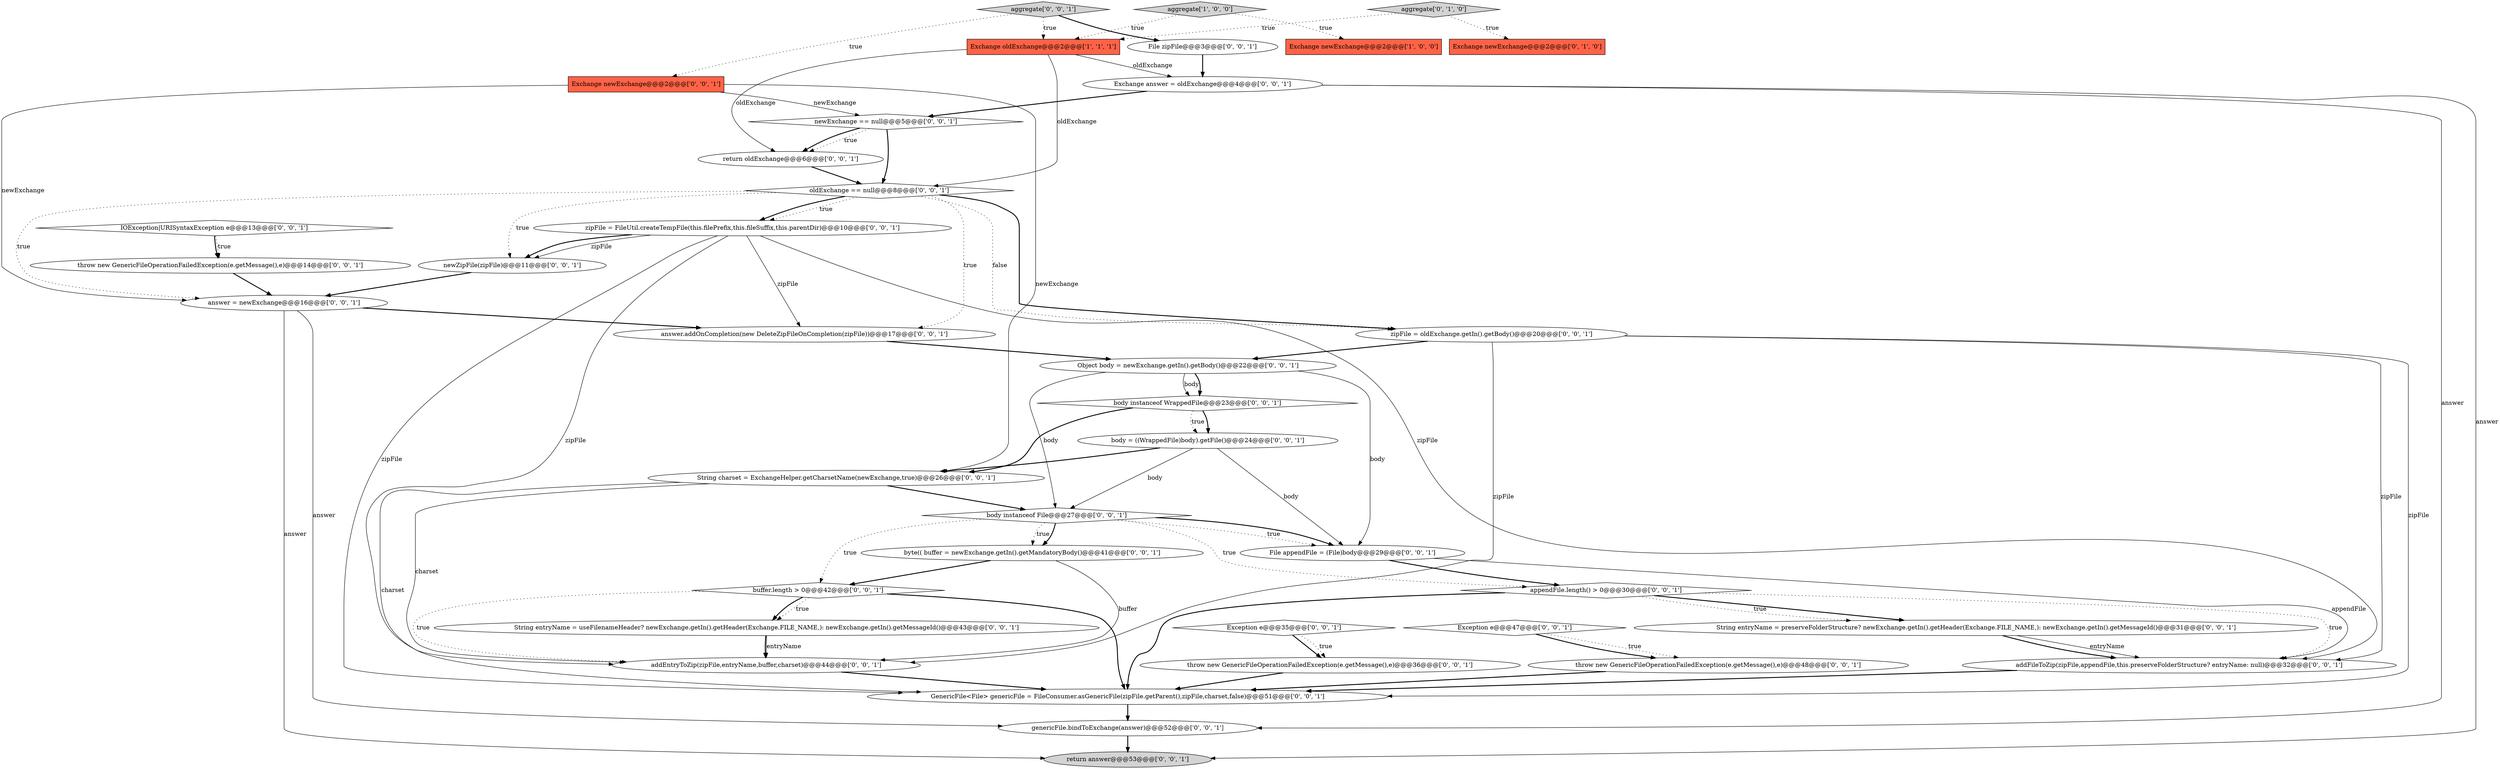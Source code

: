 digraph {
30 [style = filled, label = "Exception e@@@35@@@['0', '0', '1']", fillcolor = white, shape = diamond image = "AAA0AAABBB3BBB"];
3 [style = filled, label = "Exchange newExchange@@@2@@@['0', '1', '0']", fillcolor = tomato, shape = box image = "AAA0AAABBB2BBB"];
15 [style = filled, label = "String entryName = preserveFolderStructure? newExchange.getIn().getHeader(Exchange.FILE_NAME,): newExchange.getIn().getMessageId()@@@31@@@['0', '0', '1']", fillcolor = white, shape = ellipse image = "AAA0AAABBB3BBB"];
37 [style = filled, label = "answer = newExchange@@@16@@@['0', '0', '1']", fillcolor = white, shape = ellipse image = "AAA0AAABBB3BBB"];
29 [style = filled, label = "newExchange == null@@@5@@@['0', '0', '1']", fillcolor = white, shape = diamond image = "AAA0AAABBB3BBB"];
16 [style = filled, label = "Exception e@@@47@@@['0', '0', '1']", fillcolor = white, shape = diamond image = "AAA0AAABBB3BBB"];
38 [style = filled, label = "IOException|URISyntaxException e@@@13@@@['0', '0', '1']", fillcolor = white, shape = diamond image = "AAA0AAABBB3BBB"];
9 [style = filled, label = "String charset = ExchangeHelper.getCharsetName(newExchange,true)@@@26@@@['0', '0', '1']", fillcolor = white, shape = ellipse image = "AAA0AAABBB3BBB"];
32 [style = filled, label = "body = ((WrappedFile)body).getFile()@@@24@@@['0', '0', '1']", fillcolor = white, shape = ellipse image = "AAA0AAABBB3BBB"];
23 [style = filled, label = "Exchange newExchange@@@2@@@['0', '0', '1']", fillcolor = tomato, shape = box image = "AAA0AAABBB3BBB"];
13 [style = filled, label = "throw new GenericFileOperationFailedException(e.getMessage(),e)@@@48@@@['0', '0', '1']", fillcolor = white, shape = ellipse image = "AAA0AAABBB3BBB"];
22 [style = filled, label = "body instanceof WrappedFile@@@23@@@['0', '0', '1']", fillcolor = white, shape = diamond image = "AAA0AAABBB3BBB"];
4 [style = filled, label = "aggregate['0', '1', '0']", fillcolor = lightgray, shape = diamond image = "AAA0AAABBB2BBB"];
28 [style = filled, label = "oldExchange == null@@@8@@@['0', '0', '1']", fillcolor = white, shape = diamond image = "AAA0AAABBB3BBB"];
35 [style = filled, label = "Object body = newExchange.getIn().getBody()@@@22@@@['0', '0', '1']", fillcolor = white, shape = ellipse image = "AAA0AAABBB3BBB"];
2 [style = filled, label = "Exchange oldExchange@@@2@@@['1', '1', '1']", fillcolor = tomato, shape = box image = "AAA0AAABBB1BBB"];
36 [style = filled, label = "Exchange answer = oldExchange@@@4@@@['0', '0', '1']", fillcolor = white, shape = ellipse image = "AAA0AAABBB3BBB"];
7 [style = filled, label = "GenericFile<File> genericFile = FileConsumer.asGenericFile(zipFile.getParent(),zipFile,charset,false)@@@51@@@['0', '0', '1']", fillcolor = white, shape = ellipse image = "AAA0AAABBB3BBB"];
6 [style = filled, label = "String entryName = useFilenameHeader? newExchange.getIn().getHeader(Exchange.FILE_NAME,): newExchange.getIn().getMessageId()@@@43@@@['0', '0', '1']", fillcolor = white, shape = ellipse image = "AAA0AAABBB3BBB"];
5 [style = filled, label = "body instanceof File@@@27@@@['0', '0', '1']", fillcolor = white, shape = diamond image = "AAA0AAABBB3BBB"];
26 [style = filled, label = "throw new GenericFileOperationFailedException(e.getMessage(),e)@@@14@@@['0', '0', '1']", fillcolor = white, shape = ellipse image = "AAA0AAABBB3BBB"];
25 [style = filled, label = "aggregate['0', '0', '1']", fillcolor = lightgray, shape = diamond image = "AAA0AAABBB3BBB"];
31 [style = filled, label = "answer.addOnCompletion(new DeleteZipFileOnCompletion(zipFile))@@@17@@@['0', '0', '1']", fillcolor = white, shape = ellipse image = "AAA0AAABBB3BBB"];
0 [style = filled, label = "Exchange newExchange@@@2@@@['1', '0', '0']", fillcolor = tomato, shape = box image = "AAA0AAABBB1BBB"];
18 [style = filled, label = "buffer.length > 0@@@42@@@['0', '0', '1']", fillcolor = white, shape = diamond image = "AAA0AAABBB3BBB"];
20 [style = filled, label = "addEntryToZip(zipFile,entryName,buffer,charset)@@@44@@@['0', '0', '1']", fillcolor = white, shape = ellipse image = "AAA0AAABBB3BBB"];
8 [style = filled, label = "return oldExchange@@@6@@@['0', '0', '1']", fillcolor = white, shape = ellipse image = "AAA0AAABBB3BBB"];
19 [style = filled, label = "zipFile = oldExchange.getIn().getBody()@@@20@@@['0', '0', '1']", fillcolor = white, shape = ellipse image = "AAA0AAABBB3BBB"];
24 [style = filled, label = "File appendFile = (File)body@@@29@@@['0', '0', '1']", fillcolor = white, shape = ellipse image = "AAA0AAABBB3BBB"];
33 [style = filled, label = "appendFile.length() > 0@@@30@@@['0', '0', '1']", fillcolor = white, shape = diamond image = "AAA0AAABBB3BBB"];
17 [style = filled, label = "genericFile.bindToExchange(answer)@@@52@@@['0', '0', '1']", fillcolor = white, shape = ellipse image = "AAA0AAABBB3BBB"];
10 [style = filled, label = "return answer@@@53@@@['0', '0', '1']", fillcolor = lightgray, shape = ellipse image = "AAA0AAABBB3BBB"];
11 [style = filled, label = "newZipFile(zipFile)@@@11@@@['0', '0', '1']", fillcolor = white, shape = ellipse image = "AAA0AAABBB3BBB"];
12 [style = filled, label = "byte(( buffer = newExchange.getIn().getMandatoryBody()@@@41@@@['0', '0', '1']", fillcolor = white, shape = ellipse image = "AAA0AAABBB3BBB"];
14 [style = filled, label = "addFileToZip(zipFile,appendFile,this.preserveFolderStructure? entryName: null)@@@32@@@['0', '0', '1']", fillcolor = white, shape = ellipse image = "AAA0AAABBB3BBB"];
1 [style = filled, label = "aggregate['1', '0', '0']", fillcolor = lightgray, shape = diamond image = "AAA0AAABBB1BBB"];
34 [style = filled, label = "zipFile = FileUtil.createTempFile(this.filePrefix,this.fileSuffix,this.parentDir)@@@10@@@['0', '0', '1']", fillcolor = white, shape = ellipse image = "AAA0AAABBB3BBB"];
21 [style = filled, label = "throw new GenericFileOperationFailedException(e.getMessage(),e)@@@36@@@['0', '0', '1']", fillcolor = white, shape = ellipse image = "AAA0AAABBB3BBB"];
27 [style = filled, label = "File zipFile@@@3@@@['0', '0', '1']", fillcolor = white, shape = ellipse image = "AAA0AAABBB3BBB"];
28->11 [style = dotted, label="true"];
19->14 [style = solid, label="zipFile"];
32->5 [style = solid, label="body"];
5->18 [style = dotted, label="true"];
16->13 [style = dotted, label="true"];
36->29 [style = bold, label=""];
23->37 [style = solid, label="newExchange"];
36->10 [style = solid, label="answer"];
36->17 [style = solid, label="answer"];
5->12 [style = dotted, label="true"];
33->14 [style = dotted, label="true"];
18->20 [style = dotted, label="true"];
29->8 [style = dotted, label="true"];
14->7 [style = bold, label=""];
5->24 [style = dotted, label="true"];
31->35 [style = bold, label=""];
34->31 [style = solid, label="zipFile"];
37->31 [style = bold, label=""];
12->18 [style = bold, label=""];
9->5 [style = bold, label=""];
38->26 [style = bold, label=""];
1->0 [style = dotted, label="true"];
37->10 [style = solid, label="answer"];
9->20 [style = solid, label="charset"];
35->5 [style = solid, label="body"];
23->29 [style = solid, label="newExchange"];
33->7 [style = bold, label=""];
34->20 [style = solid, label="zipFile"];
8->28 [style = bold, label=""];
33->15 [style = bold, label=""];
22->9 [style = bold, label=""];
11->37 [style = bold, label=""];
22->32 [style = bold, label=""];
5->33 [style = dotted, label="true"];
18->6 [style = dotted, label="true"];
25->27 [style = bold, label=""];
15->14 [style = solid, label="entryName"];
19->20 [style = solid, label="zipFile"];
28->19 [style = bold, label=""];
34->7 [style = solid, label="zipFile"];
21->7 [style = bold, label=""];
26->37 [style = bold, label=""];
25->23 [style = dotted, label="true"];
20->7 [style = bold, label=""];
18->7 [style = bold, label=""];
22->32 [style = dotted, label="true"];
28->37 [style = dotted, label="true"];
28->34 [style = dotted, label="true"];
6->20 [style = solid, label="entryName"];
4->2 [style = dotted, label="true"];
17->10 [style = bold, label=""];
16->13 [style = bold, label=""];
7->17 [style = bold, label=""];
15->14 [style = bold, label=""];
9->7 [style = solid, label="charset"];
6->20 [style = bold, label=""];
24->33 [style = bold, label=""];
32->9 [style = bold, label=""];
30->21 [style = bold, label=""];
4->3 [style = dotted, label="true"];
32->24 [style = solid, label="body"];
18->6 [style = bold, label=""];
5->24 [style = bold, label=""];
19->35 [style = bold, label=""];
37->17 [style = solid, label="answer"];
2->36 [style = solid, label="oldExchange"];
28->19 [style = dotted, label="false"];
25->2 [style = dotted, label="true"];
24->14 [style = solid, label="appendFile"];
35->22 [style = solid, label="body"];
29->8 [style = bold, label=""];
28->31 [style = dotted, label="true"];
27->36 [style = bold, label=""];
34->11 [style = solid, label="zipFile"];
28->34 [style = bold, label=""];
35->22 [style = bold, label=""];
2->28 [style = solid, label="oldExchange"];
12->20 [style = solid, label="buffer"];
19->7 [style = solid, label="zipFile"];
30->21 [style = dotted, label="true"];
34->11 [style = bold, label=""];
29->28 [style = bold, label=""];
38->26 [style = dotted, label="true"];
35->24 [style = solid, label="body"];
23->9 [style = solid, label="newExchange"];
33->15 [style = dotted, label="true"];
5->12 [style = bold, label=""];
13->7 [style = bold, label=""];
1->2 [style = dotted, label="true"];
34->14 [style = solid, label="zipFile"];
2->8 [style = solid, label="oldExchange"];
}
